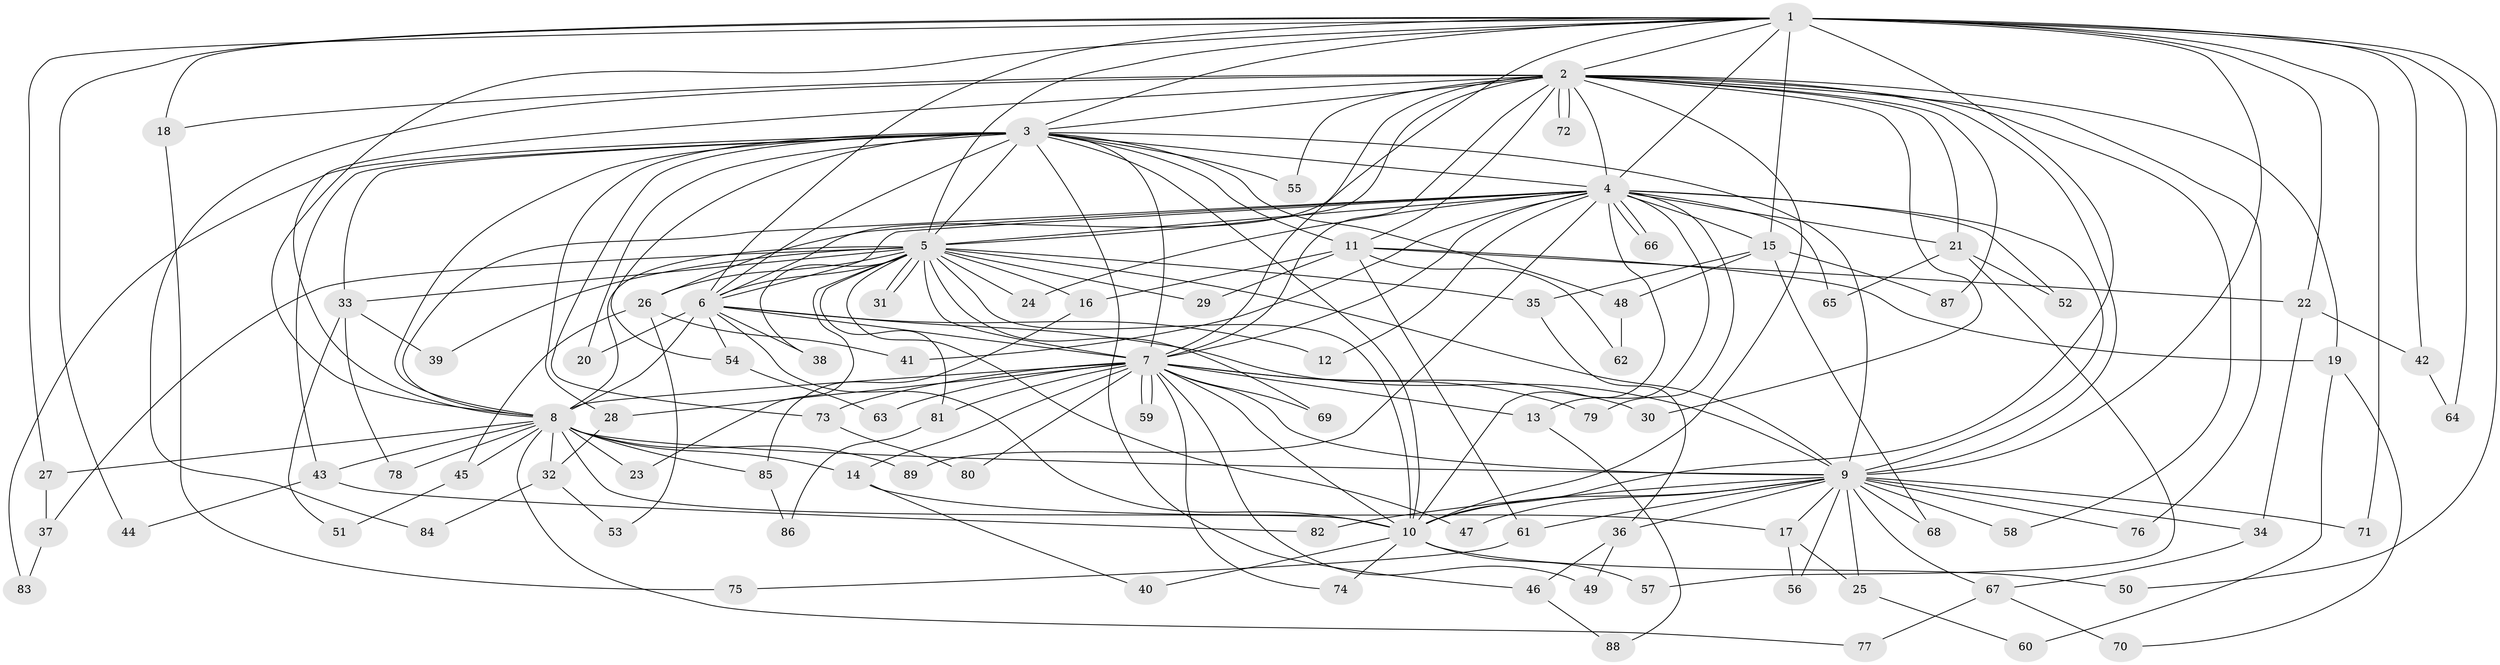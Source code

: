 // coarse degree distribution, {13: 0.03773584905660377, 18: 0.018867924528301886, 16: 0.03773584905660377, 21: 0.018867924528301886, 12: 0.018867924528301886, 15: 0.018867924528301886, 22: 0.018867924528301886, 8: 0.018867924528301886, 2: 0.4716981132075472, 3: 0.18867924528301888, 4: 0.09433962264150944, 6: 0.018867924528301886, 5: 0.03773584905660377}
// Generated by graph-tools (version 1.1) at 2025/17/03/04/25 18:17:46]
// undirected, 89 vertices, 203 edges
graph export_dot {
graph [start="1"]
  node [color=gray90,style=filled];
  1;
  2;
  3;
  4;
  5;
  6;
  7;
  8;
  9;
  10;
  11;
  12;
  13;
  14;
  15;
  16;
  17;
  18;
  19;
  20;
  21;
  22;
  23;
  24;
  25;
  26;
  27;
  28;
  29;
  30;
  31;
  32;
  33;
  34;
  35;
  36;
  37;
  38;
  39;
  40;
  41;
  42;
  43;
  44;
  45;
  46;
  47;
  48;
  49;
  50;
  51;
  52;
  53;
  54;
  55;
  56;
  57;
  58;
  59;
  60;
  61;
  62;
  63;
  64;
  65;
  66;
  67;
  68;
  69;
  70;
  71;
  72;
  73;
  74;
  75;
  76;
  77;
  78;
  79;
  80;
  81;
  82;
  83;
  84;
  85;
  86;
  87;
  88;
  89;
  1 -- 2;
  1 -- 3;
  1 -- 4;
  1 -- 5;
  1 -- 6;
  1 -- 7;
  1 -- 8;
  1 -- 9;
  1 -- 10;
  1 -- 15;
  1 -- 18;
  1 -- 22;
  1 -- 27;
  1 -- 42;
  1 -- 44;
  1 -- 50;
  1 -- 64;
  1 -- 71;
  2 -- 3;
  2 -- 4;
  2 -- 5;
  2 -- 6;
  2 -- 7;
  2 -- 8;
  2 -- 9;
  2 -- 10;
  2 -- 11;
  2 -- 18;
  2 -- 19;
  2 -- 21;
  2 -- 30;
  2 -- 55;
  2 -- 58;
  2 -- 72;
  2 -- 72;
  2 -- 76;
  2 -- 84;
  2 -- 87;
  3 -- 4;
  3 -- 5;
  3 -- 6;
  3 -- 7;
  3 -- 8;
  3 -- 9;
  3 -- 10;
  3 -- 11;
  3 -- 20;
  3 -- 28;
  3 -- 33;
  3 -- 43;
  3 -- 46;
  3 -- 48;
  3 -- 54;
  3 -- 55;
  3 -- 73;
  3 -- 83;
  4 -- 5;
  4 -- 6;
  4 -- 7;
  4 -- 8;
  4 -- 9;
  4 -- 10;
  4 -- 12;
  4 -- 13;
  4 -- 15;
  4 -- 21;
  4 -- 24;
  4 -- 26;
  4 -- 41;
  4 -- 52;
  4 -- 65;
  4 -- 66;
  4 -- 66;
  4 -- 79;
  4 -- 89;
  5 -- 6;
  5 -- 7;
  5 -- 8;
  5 -- 9;
  5 -- 10;
  5 -- 16;
  5 -- 23;
  5 -- 24;
  5 -- 26;
  5 -- 29;
  5 -- 31;
  5 -- 31;
  5 -- 33;
  5 -- 35;
  5 -- 37;
  5 -- 38;
  5 -- 39;
  5 -- 47;
  5 -- 69;
  5 -- 81;
  6 -- 7;
  6 -- 8;
  6 -- 9;
  6 -- 10;
  6 -- 12;
  6 -- 20;
  6 -- 38;
  6 -- 54;
  7 -- 8;
  7 -- 9;
  7 -- 10;
  7 -- 13;
  7 -- 14;
  7 -- 28;
  7 -- 30;
  7 -- 49;
  7 -- 59;
  7 -- 59;
  7 -- 63;
  7 -- 69;
  7 -- 73;
  7 -- 74;
  7 -- 79;
  7 -- 80;
  7 -- 81;
  8 -- 9;
  8 -- 10;
  8 -- 14;
  8 -- 23;
  8 -- 27;
  8 -- 32;
  8 -- 43;
  8 -- 45;
  8 -- 77;
  8 -- 78;
  8 -- 85;
  8 -- 89;
  9 -- 10;
  9 -- 17;
  9 -- 25;
  9 -- 34;
  9 -- 36;
  9 -- 47;
  9 -- 56;
  9 -- 58;
  9 -- 61;
  9 -- 67;
  9 -- 68;
  9 -- 71;
  9 -- 76;
  9 -- 82;
  10 -- 40;
  10 -- 50;
  10 -- 57;
  10 -- 74;
  11 -- 16;
  11 -- 19;
  11 -- 22;
  11 -- 29;
  11 -- 61;
  11 -- 62;
  13 -- 88;
  14 -- 17;
  14 -- 40;
  15 -- 35;
  15 -- 48;
  15 -- 68;
  15 -- 87;
  16 -- 85;
  17 -- 25;
  17 -- 56;
  18 -- 75;
  19 -- 60;
  19 -- 70;
  21 -- 52;
  21 -- 57;
  21 -- 65;
  22 -- 34;
  22 -- 42;
  25 -- 60;
  26 -- 41;
  26 -- 45;
  26 -- 53;
  27 -- 37;
  28 -- 32;
  32 -- 53;
  32 -- 84;
  33 -- 39;
  33 -- 51;
  33 -- 78;
  34 -- 67;
  35 -- 36;
  36 -- 46;
  36 -- 49;
  37 -- 83;
  42 -- 64;
  43 -- 44;
  43 -- 82;
  45 -- 51;
  46 -- 88;
  48 -- 62;
  54 -- 63;
  61 -- 75;
  67 -- 70;
  67 -- 77;
  73 -- 80;
  81 -- 86;
  85 -- 86;
}
